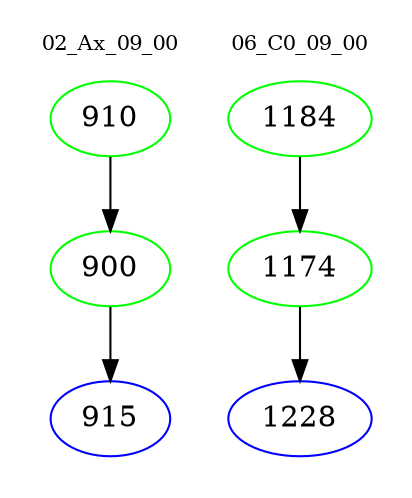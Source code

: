 digraph{
subgraph cluster_0 {
color = white
label = "02_Ax_09_00";
fontsize=10;
T0_910 [label="910", color="green"]
T0_910 -> T0_900 [color="black"]
T0_900 [label="900", color="green"]
T0_900 -> T0_915 [color="black"]
T0_915 [label="915", color="blue"]
}
subgraph cluster_1 {
color = white
label = "06_C0_09_00";
fontsize=10;
T1_1184 [label="1184", color="green"]
T1_1184 -> T1_1174 [color="black"]
T1_1174 [label="1174", color="green"]
T1_1174 -> T1_1228 [color="black"]
T1_1228 [label="1228", color="blue"]
}
}
